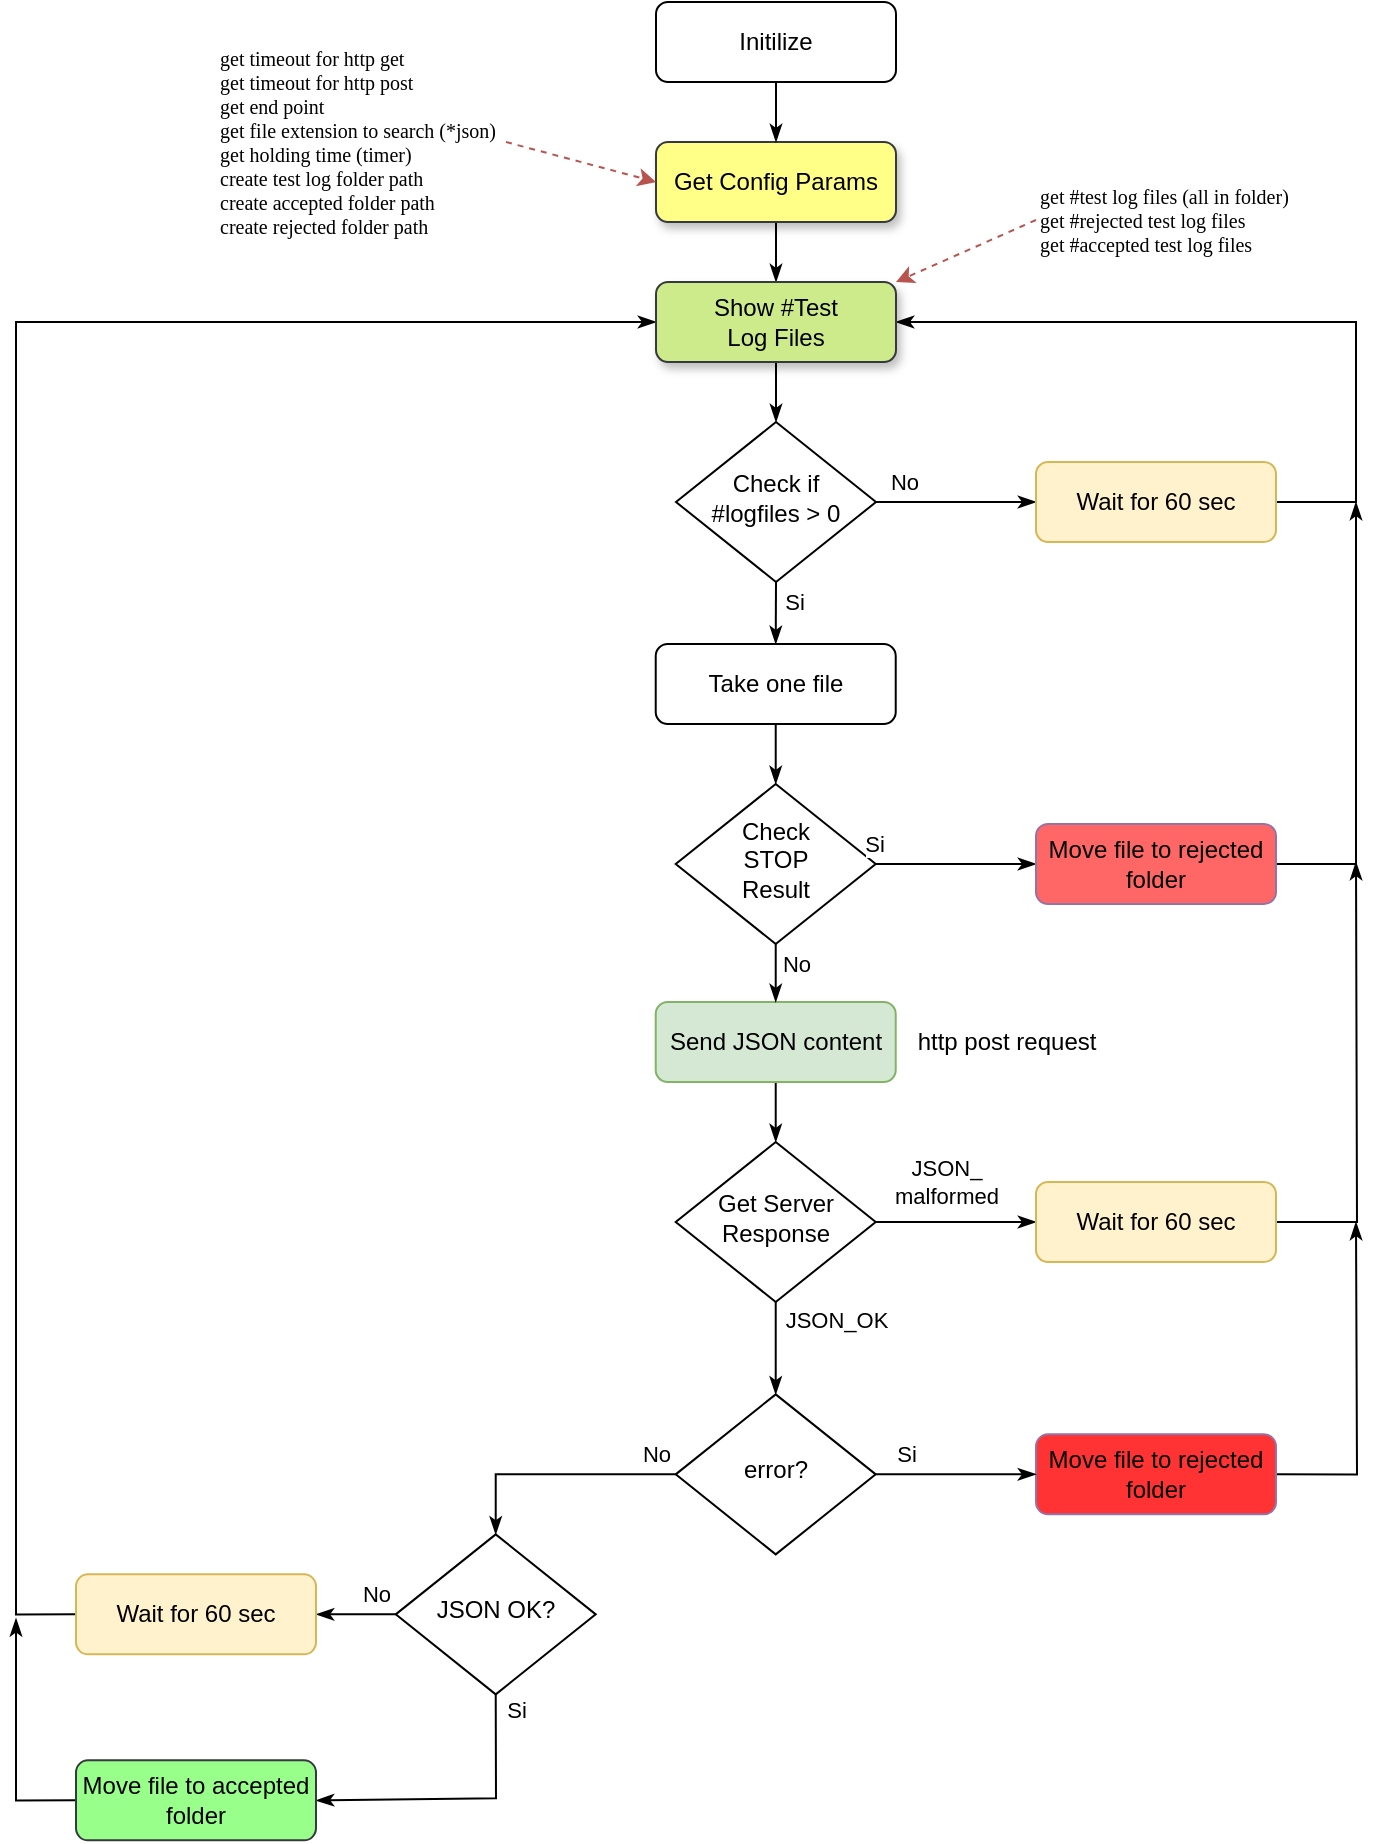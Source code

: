 <mxfile version="21.7.5" type="device">
  <diagram id="C5RBs43oDa-KdzZeNtuy" name="Page-1">
    <mxGraphModel dx="596" dy="356" grid="1" gridSize="10" guides="1" tooltips="1" connect="1" arrows="1" fold="1" page="1" pageScale="1" pageWidth="827" pageHeight="1169" math="0" shadow="0">
      <root>
        <mxCell id="WIyWlLk6GJQsqaUBKTNV-0" />
        <mxCell id="WIyWlLk6GJQsqaUBKTNV-1" parent="WIyWlLk6GJQsqaUBKTNV-0" />
        <mxCell id="ebw3Io6tW6_mU000Hd5M-12" style="edgeStyle=orthogonalEdgeStyle;rounded=0;orthogonalLoop=1;jettySize=auto;html=1;exitX=0.5;exitY=1;exitDx=0;exitDy=0;entryX=0.5;entryY=0;entryDx=0;entryDy=0;endArrow=classicThin;endFill=1;" parent="WIyWlLk6GJQsqaUBKTNV-1" source="WIyWlLk6GJQsqaUBKTNV-3" target="ebw3Io6tW6_mU000Hd5M-11" edge="1">
          <mxGeometry relative="1" as="geometry" />
        </mxCell>
        <mxCell id="WIyWlLk6GJQsqaUBKTNV-3" value="Get Config Params" style="rounded=1;whiteSpace=wrap;html=1;fontSize=12;glass=0;strokeWidth=1;shadow=1;strokeColor=#36393d;fillColor=#ffff88;" parent="WIyWlLk6GJQsqaUBKTNV-1" vertex="1">
          <mxGeometry x="420" y="120" width="120" height="40" as="geometry" />
        </mxCell>
        <mxCell id="WIyWlLk6GJQsqaUBKTNV-5" value="No" style="edgeStyle=orthogonalEdgeStyle;rounded=0;html=1;jettySize=auto;orthogonalLoop=1;fontSize=11;endArrow=classicThin;endFill=1;endSize=6;strokeWidth=1;shadow=0;labelBackgroundColor=none;entryX=0;entryY=0.5;entryDx=0;entryDy=0;" parent="WIyWlLk6GJQsqaUBKTNV-1" source="WIyWlLk6GJQsqaUBKTNV-6" target="-u-3ihkZp8rK3zhcPllg-5" edge="1">
          <mxGeometry x="-0.666" y="10" relative="1" as="geometry">
            <mxPoint as="offset" />
            <mxPoint x="549.86" y="317" as="targetPoint" />
          </mxGeometry>
        </mxCell>
        <mxCell id="WIyWlLk6GJQsqaUBKTNV-6" value="Check if &lt;br&gt;#logfiles &amp;gt; 0" style="rhombus;whiteSpace=wrap;html=1;shadow=0;fontFamily=Helvetica;fontSize=12;align=center;strokeWidth=1;spacing=6;spacingTop=-4;" parent="WIyWlLk6GJQsqaUBKTNV-1" vertex="1">
          <mxGeometry x="430" y="260" width="100" height="80" as="geometry" />
        </mxCell>
        <mxCell id="WIyWlLk6GJQsqaUBKTNV-10" value="Get Server&lt;br&gt;Response" style="rhombus;whiteSpace=wrap;html=1;shadow=0;fontFamily=Helvetica;fontSize=12;align=center;strokeWidth=1;spacing=6;spacingTop=-4;" parent="WIyWlLk6GJQsqaUBKTNV-1" vertex="1">
          <mxGeometry x="429.86" y="620" width="100" height="80" as="geometry" />
        </mxCell>
        <mxCell id="-u-3ihkZp8rK3zhcPllg-21" style="edgeStyle=orthogonalEdgeStyle;rounded=0;orthogonalLoop=1;jettySize=auto;html=1;exitX=0.5;exitY=1;exitDx=0;exitDy=0;entryX=0.5;entryY=0;entryDx=0;entryDy=0;endArrow=classicThin;endFill=1;" parent="WIyWlLk6GJQsqaUBKTNV-1" source="WIyWlLk6GJQsqaUBKTNV-12" target="WIyWlLk6GJQsqaUBKTNV-10" edge="1">
          <mxGeometry relative="1" as="geometry" />
        </mxCell>
        <mxCell id="WIyWlLk6GJQsqaUBKTNV-12" value="Send JSON content" style="rounded=1;whiteSpace=wrap;html=1;fontSize=12;glass=0;strokeWidth=1;shadow=0;fillColor=#d5e8d4;strokeColor=#82b366;" parent="WIyWlLk6GJQsqaUBKTNV-1" vertex="1">
          <mxGeometry x="419.86" y="550" width="120" height="40" as="geometry" />
        </mxCell>
        <mxCell id="ebw3Io6tW6_mU000Hd5M-30" style="edgeStyle=orthogonalEdgeStyle;rounded=0;orthogonalLoop=1;jettySize=auto;html=1;exitX=1;exitY=0.5;exitDx=0;exitDy=0;entryX=1;entryY=0.5;entryDx=0;entryDy=0;endArrow=classicThin;endFill=1;" parent="WIyWlLk6GJQsqaUBKTNV-1" source="-u-3ihkZp8rK3zhcPllg-5" target="ebw3Io6tW6_mU000Hd5M-11" edge="1">
          <mxGeometry relative="1" as="geometry">
            <Array as="points">
              <mxPoint x="770" y="300" />
              <mxPoint x="770" y="210" />
            </Array>
          </mxGeometry>
        </mxCell>
        <mxCell id="-u-3ihkZp8rK3zhcPllg-5" value="Wait for 60 sec" style="rounded=1;whiteSpace=wrap;html=1;fontSize=12;glass=0;strokeWidth=1;shadow=0;fillColor=#fff2cc;strokeColor=#d6b656;" parent="WIyWlLk6GJQsqaUBKTNV-1" vertex="1">
          <mxGeometry x="610" y="280" width="120" height="40" as="geometry" />
        </mxCell>
        <mxCell id="-u-3ihkZp8rK3zhcPllg-9" style="edgeStyle=orthogonalEdgeStyle;rounded=0;orthogonalLoop=1;jettySize=auto;html=1;exitX=0.5;exitY=1;exitDx=0;exitDy=0;entryX=0.5;entryY=0;entryDx=0;entryDy=0;endArrow=classicThin;endFill=1;" parent="WIyWlLk6GJQsqaUBKTNV-1" source="-u-3ihkZp8rK3zhcPllg-6" target="-u-3ihkZp8rK3zhcPllg-8" edge="1">
          <mxGeometry relative="1" as="geometry" />
        </mxCell>
        <mxCell id="-u-3ihkZp8rK3zhcPllg-6" value="Take one file" style="rounded=1;whiteSpace=wrap;html=1;fontSize=12;glass=0;strokeWidth=1;shadow=0;" parent="WIyWlLk6GJQsqaUBKTNV-1" vertex="1">
          <mxGeometry x="419.86" y="371" width="120" height="40" as="geometry" />
        </mxCell>
        <mxCell id="-u-3ihkZp8rK3zhcPllg-8" value="Check&lt;br&gt;STOP &lt;br&gt;Result" style="rhombus;whiteSpace=wrap;html=1;shadow=0;fontFamily=Helvetica;fontSize=12;align=center;strokeWidth=1;spacing=6;spacingTop=-4;" parent="WIyWlLk6GJQsqaUBKTNV-1" vertex="1">
          <mxGeometry x="429.86" y="441" width="100" height="80" as="geometry" />
        </mxCell>
        <mxCell id="-u-3ihkZp8rK3zhcPllg-10" value="" style="endArrow=classicThin;html=1;rounded=0;entryX=0.5;entryY=0;entryDx=0;entryDy=0;exitX=0.5;exitY=1;exitDx=0;exitDy=0;endFill=1;" parent="WIyWlLk6GJQsqaUBKTNV-1" source="WIyWlLk6GJQsqaUBKTNV-6" target="-u-3ihkZp8rK3zhcPllg-6" edge="1">
          <mxGeometry relative="1" as="geometry">
            <mxPoint x="289.86" y="371" as="sourcePoint" />
            <mxPoint x="389.86" y="371" as="targetPoint" />
          </mxGeometry>
        </mxCell>
        <mxCell id="-u-3ihkZp8rK3zhcPllg-11" value="Si" style="edgeLabel;resizable=0;html=1;align=center;verticalAlign=middle;" parent="-u-3ihkZp8rK3zhcPllg-10" connectable="0" vertex="1">
          <mxGeometry relative="1" as="geometry">
            <mxPoint x="9" y="-6" as="offset" />
          </mxGeometry>
        </mxCell>
        <mxCell id="-u-3ihkZp8rK3zhcPllg-12" value="" style="endArrow=classicThin;html=1;rounded=0;entryX=0;entryY=0.5;entryDx=0;entryDy=0;exitX=1;exitY=0.5;exitDx=0;exitDy=0;endFill=1;" parent="WIyWlLk6GJQsqaUBKTNV-1" source="-u-3ihkZp8rK3zhcPllg-8" target="-u-3ihkZp8rK3zhcPllg-15" edge="1">
          <mxGeometry relative="1" as="geometry">
            <mxPoint x="429.17" y="501" as="sourcePoint" />
            <mxPoint x="429.17" y="541" as="targetPoint" />
            <Array as="points" />
          </mxGeometry>
        </mxCell>
        <mxCell id="-u-3ihkZp8rK3zhcPllg-13" value="Si" style="edgeLabel;resizable=0;html=1;align=center;verticalAlign=middle;" parent="-u-3ihkZp8rK3zhcPllg-12" connectable="0" vertex="1">
          <mxGeometry relative="1" as="geometry">
            <mxPoint x="-41" y="-10" as="offset" />
          </mxGeometry>
        </mxCell>
        <mxCell id="-u-3ihkZp8rK3zhcPllg-14" value="No" style="edgeStyle=orthogonalEdgeStyle;rounded=0;html=1;jettySize=auto;orthogonalLoop=1;fontSize=11;endArrow=classicThin;endFill=1;endSize=6;strokeWidth=1;shadow=0;labelBackgroundColor=none;exitX=0.5;exitY=1;exitDx=0;exitDy=0;entryX=0.5;entryY=0;entryDx=0;entryDy=0;" parent="WIyWlLk6GJQsqaUBKTNV-1" source="-u-3ihkZp8rK3zhcPllg-8" target="WIyWlLk6GJQsqaUBKTNV-12" edge="1">
          <mxGeometry x="-0.333" y="10" relative="1" as="geometry">
            <mxPoint as="offset" />
            <mxPoint x="439.86" y="531" as="sourcePoint" />
            <mxPoint x="430" y="533" as="targetPoint" />
          </mxGeometry>
        </mxCell>
        <mxCell id="ebw3Io6tW6_mU000Hd5M-31" style="edgeStyle=orthogonalEdgeStyle;rounded=0;orthogonalLoop=1;jettySize=auto;html=1;exitX=1;exitY=0.5;exitDx=0;exitDy=0;endArrow=classicThin;endFill=1;" parent="WIyWlLk6GJQsqaUBKTNV-1" source="-u-3ihkZp8rK3zhcPllg-15" edge="1">
          <mxGeometry relative="1" as="geometry">
            <mxPoint x="770" y="300" as="targetPoint" />
            <Array as="points">
              <mxPoint x="770" y="481" />
              <mxPoint x="770" y="300" />
            </Array>
          </mxGeometry>
        </mxCell>
        <mxCell id="-u-3ihkZp8rK3zhcPllg-15" value="Move file to rejected&lt;br&gt;folder" style="rounded=1;whiteSpace=wrap;html=1;fontSize=12;glass=0;strokeWidth=1;shadow=0;fillColor=#FF6666;strokeColor=#9673a6;" parent="WIyWlLk6GJQsqaUBKTNV-1" vertex="1">
          <mxGeometry x="610" y="461" width="120" height="40" as="geometry" />
        </mxCell>
        <mxCell id="-u-3ihkZp8rK3zhcPllg-18" style="edgeStyle=orthogonalEdgeStyle;rounded=0;orthogonalLoop=1;jettySize=auto;html=1;exitX=0.5;exitY=1;exitDx=0;exitDy=0;entryX=0.5;entryY=0;entryDx=0;entryDy=0;endArrow=classicThin;endFill=1;" parent="WIyWlLk6GJQsqaUBKTNV-1" source="ebw3Io6tW6_mU000Hd5M-11" target="WIyWlLk6GJQsqaUBKTNV-6" edge="1">
          <mxGeometry relative="1" as="geometry">
            <mxPoint x="479.86" y="226" as="sourcePoint" />
          </mxGeometry>
        </mxCell>
        <mxCell id="-u-3ihkZp8rK3zhcPllg-24" value="" style="endArrow=classicThin;html=1;rounded=0;exitX=1;exitY=0.5;exitDx=0;exitDy=0;endFill=1;entryX=0;entryY=0.5;entryDx=0;entryDy=0;" parent="WIyWlLk6GJQsqaUBKTNV-1" source="WIyWlLk6GJQsqaUBKTNV-10" target="-u-3ihkZp8rK3zhcPllg-26" edge="1">
          <mxGeometry relative="1" as="geometry">
            <mxPoint x="529.86" y="669.76" as="sourcePoint" />
            <mxPoint x="610" y="690" as="targetPoint" />
            <Array as="points" />
          </mxGeometry>
        </mxCell>
        <mxCell id="-u-3ihkZp8rK3zhcPllg-25" value="JSON_&lt;br&gt;malformed" style="edgeLabel;resizable=0;html=1;align=center;verticalAlign=middle;" parent="-u-3ihkZp8rK3zhcPllg-24" connectable="0" vertex="1">
          <mxGeometry relative="1" as="geometry">
            <mxPoint x="-5" y="-20" as="offset" />
          </mxGeometry>
        </mxCell>
        <mxCell id="ebw3Io6tW6_mU000Hd5M-33" style="edgeStyle=orthogonalEdgeStyle;rounded=0;orthogonalLoop=1;jettySize=auto;html=1;exitX=1;exitY=0.5;exitDx=0;exitDy=0;endArrow=classicThin;endFill=1;" parent="WIyWlLk6GJQsqaUBKTNV-1" source="-u-3ihkZp8rK3zhcPllg-26" edge="1">
          <mxGeometry relative="1" as="geometry">
            <mxPoint x="770" y="480" as="targetPoint" />
            <mxPoint x="783.86" y="660" as="sourcePoint" />
          </mxGeometry>
        </mxCell>
        <mxCell id="-u-3ihkZp8rK3zhcPllg-26" value="Wait for 60 sec" style="rounded=1;whiteSpace=wrap;html=1;fontSize=12;glass=0;strokeWidth=1;shadow=0;fillColor=#fff2cc;strokeColor=#d6b656;" parent="WIyWlLk6GJQsqaUBKTNV-1" vertex="1">
          <mxGeometry x="610" y="640" width="120" height="40" as="geometry" />
        </mxCell>
        <mxCell id="-u-3ihkZp8rK3zhcPllg-29" value="" style="endArrow=classicThin;html=1;rounded=0;entryX=0.5;entryY=0;entryDx=0;entryDy=0;exitX=0.5;exitY=1;exitDx=0;exitDy=0;fontStyle=1;endFill=1;" parent="WIyWlLk6GJQsqaUBKTNV-1" source="WIyWlLk6GJQsqaUBKTNV-10" target="-u-3ihkZp8rK3zhcPllg-31" edge="1">
          <mxGeometry relative="1" as="geometry">
            <mxPoint x="509.86" y="720" as="sourcePoint" />
            <mxPoint x="479.86" y="744" as="targetPoint" />
            <Array as="points" />
          </mxGeometry>
        </mxCell>
        <mxCell id="-u-3ihkZp8rK3zhcPllg-30" value="JSON_OK" style="edgeLabel;resizable=0;html=1;align=center;verticalAlign=middle;" parent="-u-3ihkZp8rK3zhcPllg-29" connectable="0" vertex="1">
          <mxGeometry relative="1" as="geometry">
            <mxPoint x="30" y="-14" as="offset" />
          </mxGeometry>
        </mxCell>
        <mxCell id="-u-3ihkZp8rK3zhcPllg-31" value="error?" style="rhombus;whiteSpace=wrap;html=1;shadow=0;fontFamily=Helvetica;fontSize=12;align=center;strokeWidth=1;spacing=6;spacingTop=-4;" parent="WIyWlLk6GJQsqaUBKTNV-1" vertex="1">
          <mxGeometry x="429.86" y="746.18" width="100" height="80" as="geometry" />
        </mxCell>
        <mxCell id="-u-3ihkZp8rK3zhcPllg-33" value="" style="endArrow=classicThin;html=1;rounded=0;exitX=0;exitY=0.5;exitDx=0;exitDy=0;entryX=1;entryY=0.5;entryDx=0;entryDy=0;endFill=1;" parent="WIyWlLk6GJQsqaUBKTNV-1" source="-u-3ihkZp8rK3zhcPllg-37" edge="1" target="-u-3ihkZp8rK3zhcPllg-38">
          <mxGeometry relative="1" as="geometry">
            <mxPoint x="229.86" y="776.18" as="sourcePoint" />
            <mxPoint x="239.86" y="856.18" as="targetPoint" />
            <Array as="points" />
          </mxGeometry>
        </mxCell>
        <mxCell id="-u-3ihkZp8rK3zhcPllg-34" value="No" style="edgeLabel;resizable=0;html=1;align=center;verticalAlign=middle;" parent="-u-3ihkZp8rK3zhcPllg-33" connectable="0" vertex="1">
          <mxGeometry relative="1" as="geometry">
            <mxPoint x="10" y="-10" as="offset" />
          </mxGeometry>
        </mxCell>
        <mxCell id="-u-3ihkZp8rK3zhcPllg-35" value="" style="endArrow=classicThin;html=1;rounded=0;exitX=0;exitY=0.5;exitDx=0;exitDy=0;entryX=0.5;entryY=0;entryDx=0;entryDy=0;endFill=1;" parent="WIyWlLk6GJQsqaUBKTNV-1" source="-u-3ihkZp8rK3zhcPllg-31" target="-u-3ihkZp8rK3zhcPllg-37" edge="1">
          <mxGeometry relative="1" as="geometry">
            <mxPoint x="389.86" y="776.18" as="sourcePoint" />
            <mxPoint x="379.86" y="786.18" as="targetPoint" />
            <Array as="points">
              <mxPoint x="339.86" y="786.18" />
            </Array>
          </mxGeometry>
        </mxCell>
        <mxCell id="-u-3ihkZp8rK3zhcPllg-36" value="No" style="edgeLabel;resizable=0;html=1;align=center;verticalAlign=middle;" parent="-u-3ihkZp8rK3zhcPllg-35" connectable="0" vertex="1">
          <mxGeometry relative="1" as="geometry">
            <mxPoint x="50" y="-10" as="offset" />
          </mxGeometry>
        </mxCell>
        <mxCell id="-u-3ihkZp8rK3zhcPllg-37" value="JSON OK?" style="rhombus;whiteSpace=wrap;html=1;shadow=0;fontFamily=Helvetica;fontSize=12;align=center;strokeWidth=1;spacing=6;spacingTop=-4;" parent="WIyWlLk6GJQsqaUBKTNV-1" vertex="1">
          <mxGeometry x="289.86" y="816.18" width="100" height="80" as="geometry" />
        </mxCell>
        <mxCell id="_1ZZurHBhpTrLCnkmxJw-1" style="edgeStyle=orthogonalEdgeStyle;rounded=0;orthogonalLoop=1;jettySize=auto;html=1;exitX=0;exitY=0.5;exitDx=0;exitDy=0;entryX=0;entryY=0.5;entryDx=0;entryDy=0;endArrow=classicThin;endFill=1;" edge="1" parent="WIyWlLk6GJQsqaUBKTNV-1" source="-u-3ihkZp8rK3zhcPllg-38" target="ebw3Io6tW6_mU000Hd5M-11">
          <mxGeometry relative="1" as="geometry">
            <Array as="points">
              <mxPoint x="100" y="856" />
              <mxPoint x="100" y="210" />
            </Array>
          </mxGeometry>
        </mxCell>
        <mxCell id="-u-3ihkZp8rK3zhcPllg-38" value="Wait for 60 sec" style="rounded=1;whiteSpace=wrap;html=1;fontSize=12;glass=0;strokeWidth=1;shadow=0;fillColor=#fff2cc;strokeColor=#d6b656;" parent="WIyWlLk6GJQsqaUBKTNV-1" vertex="1">
          <mxGeometry x="130" y="836.18" width="120" height="40" as="geometry" />
        </mxCell>
        <mxCell id="-u-3ihkZp8rK3zhcPllg-40" value="" style="endArrow=classicThin;html=1;rounded=0;exitX=0.5;exitY=1;exitDx=0;exitDy=0;entryX=1;entryY=0.5;entryDx=0;entryDy=0;endFill=1;" parent="WIyWlLk6GJQsqaUBKTNV-1" source="-u-3ihkZp8rK3zhcPllg-37" target="-u-3ihkZp8rK3zhcPllg-42" edge="1">
          <mxGeometry relative="1" as="geometry">
            <mxPoint x="338.86" y="896.18" as="sourcePoint" />
            <mxPoint x="341.405" y="931.18" as="targetPoint" />
            <Array as="points">
              <mxPoint x="340" y="948.18" />
            </Array>
          </mxGeometry>
        </mxCell>
        <mxCell id="-u-3ihkZp8rK3zhcPllg-41" value="Si" style="edgeLabel;resizable=0;html=1;align=center;verticalAlign=middle;" parent="-u-3ihkZp8rK3zhcPllg-40" connectable="0" vertex="1">
          <mxGeometry relative="1" as="geometry">
            <mxPoint x="29" y="-45" as="offset" />
          </mxGeometry>
        </mxCell>
        <mxCell id="-u-3ihkZp8rK3zhcPllg-44" style="edgeStyle=orthogonalEdgeStyle;rounded=0;orthogonalLoop=1;jettySize=auto;html=1;exitX=0;exitY=0.5;exitDx=0;exitDy=0;endArrow=classicThin;endFill=1;" parent="WIyWlLk6GJQsqaUBKTNV-1" source="-u-3ihkZp8rK3zhcPllg-42" edge="1">
          <mxGeometry relative="1" as="geometry">
            <mxPoint x="100" y="858.18" as="targetPoint" />
            <Array as="points">
              <mxPoint x="100" y="949.18" />
              <mxPoint x="100" y="858.18" />
            </Array>
          </mxGeometry>
        </mxCell>
        <mxCell id="-u-3ihkZp8rK3zhcPllg-42" value="Move file to accepted folder" style="rounded=1;whiteSpace=wrap;html=1;fontSize=12;glass=0;strokeWidth=1;shadow=0;fillColor=#97ff8a;strokeColor=#36393d;" parent="WIyWlLk6GJQsqaUBKTNV-1" vertex="1">
          <mxGeometry x="130" y="929.18" width="120" height="40" as="geometry" />
        </mxCell>
        <mxCell id="-u-3ihkZp8rK3zhcPllg-49" style="edgeStyle=orthogonalEdgeStyle;rounded=0;orthogonalLoop=1;jettySize=auto;html=1;exitX=1;exitY=0.5;exitDx=0;exitDy=0;endArrow=classicThin;endFill=1;" parent="WIyWlLk6GJQsqaUBKTNV-1" source="-u-3ihkZp8rK3zhcPllg-45" edge="1">
          <mxGeometry relative="1" as="geometry">
            <mxPoint x="770" y="660" as="targetPoint" />
          </mxGeometry>
        </mxCell>
        <mxCell id="-u-3ihkZp8rK3zhcPllg-45" value="Move file to rejected folder" style="rounded=1;whiteSpace=wrap;html=1;fontSize=12;glass=0;strokeWidth=1;shadow=0;fillColor=#FF3333;strokeColor=#9673a6;gradientColor=none;" parent="WIyWlLk6GJQsqaUBKTNV-1" vertex="1">
          <mxGeometry x="610" y="766.18" width="120" height="40" as="geometry" />
        </mxCell>
        <mxCell id="-u-3ihkZp8rK3zhcPllg-46" value="" style="endArrow=classicThin;html=1;rounded=0;exitX=1;exitY=0.5;exitDx=0;exitDy=0;entryX=0;entryY=0.5;entryDx=0;entryDy=0;endFill=1;" parent="WIyWlLk6GJQsqaUBKTNV-1" source="-u-3ihkZp8rK3zhcPllg-31" target="-u-3ihkZp8rK3zhcPllg-45" edge="1">
          <mxGeometry relative="1" as="geometry">
            <mxPoint x="719.86" y="746.18" as="sourcePoint" />
            <mxPoint x="629.86" y="776.18" as="targetPoint" />
            <Array as="points">
              <mxPoint x="599.86" y="786.18" />
            </Array>
          </mxGeometry>
        </mxCell>
        <mxCell id="-u-3ihkZp8rK3zhcPllg-47" value="Si" style="edgeLabel;resizable=0;html=1;align=center;verticalAlign=middle;" parent="-u-3ihkZp8rK3zhcPllg-46" connectable="0" vertex="1">
          <mxGeometry relative="1" as="geometry">
            <mxPoint x="-25" y="-10" as="offset" />
          </mxGeometry>
        </mxCell>
        <mxCell id="ebw3Io6tW6_mU000Hd5M-1" style="edgeStyle=orthogonalEdgeStyle;rounded=0;orthogonalLoop=1;jettySize=auto;html=1;entryX=0.5;entryY=0;entryDx=0;entryDy=0;endArrow=classicThin;endFill=1;" parent="WIyWlLk6GJQsqaUBKTNV-1" source="ebw3Io6tW6_mU000Hd5M-0" target="WIyWlLk6GJQsqaUBKTNV-3" edge="1">
          <mxGeometry relative="1" as="geometry" />
        </mxCell>
        <mxCell id="ebw3Io6tW6_mU000Hd5M-0" value="Initilize" style="rounded=1;whiteSpace=wrap;html=1;fontSize=12;glass=0;strokeWidth=1;shadow=0;" parent="WIyWlLk6GJQsqaUBKTNV-1" vertex="1">
          <mxGeometry x="420" y="50" width="120" height="40" as="geometry" />
        </mxCell>
        <mxCell id="_1ZZurHBhpTrLCnkmxJw-2" style="rounded=0;orthogonalLoop=1;jettySize=auto;html=1;exitX=1;exitY=0.5;exitDx=0;exitDy=0;entryX=0;entryY=0.5;entryDx=0;entryDy=0;dashed=1;fillColor=#f8cecc;strokeColor=#b85450;" edge="1" parent="WIyWlLk6GJQsqaUBKTNV-1" source="ebw3Io6tW6_mU000Hd5M-4" target="WIyWlLk6GJQsqaUBKTNV-3">
          <mxGeometry relative="1" as="geometry" />
        </mxCell>
        <mxCell id="ebw3Io6tW6_mU000Hd5M-4" value="get timeout for http get&lt;br style=&quot;font-size: 10px;&quot;&gt;get timeout for http post&lt;br style=&quot;font-size: 10px;&quot;&gt;get end point&lt;br style=&quot;font-size: 10px;&quot;&gt;get file extension to search (*json)&lt;br style=&quot;font-size: 10px;&quot;&gt;get holding time (timer)&lt;br style=&quot;font-size: 10px;&quot;&gt;create test log folder path&lt;br style=&quot;font-size: 10px;&quot;&gt;create accepted folder path&lt;br style=&quot;font-size: 10px;&quot;&gt;create rejected folder path" style="text;html=1;strokeColor=none;fillColor=none;align=left;verticalAlign=middle;whiteSpace=wrap;rounded=0;fontFamily=Times New Roman;fontSize=10;" parent="WIyWlLk6GJQsqaUBKTNV-1" vertex="1">
          <mxGeometry x="200" y="70" width="145" height="100" as="geometry" />
        </mxCell>
        <mxCell id="ebw3Io6tW6_mU000Hd5M-11" value="Show #Test &lt;br&gt;Log Files" style="rounded=1;whiteSpace=wrap;html=1;fontSize=12;glass=0;strokeWidth=1;shadow=1;fillColor=#cdeb8b;strokeColor=#36393d;" parent="WIyWlLk6GJQsqaUBKTNV-1" vertex="1">
          <mxGeometry x="420" y="190" width="120" height="40" as="geometry" />
        </mxCell>
        <mxCell id="_1ZZurHBhpTrLCnkmxJw-3" style="rounded=0;orthogonalLoop=1;jettySize=auto;html=1;exitX=0;exitY=0.5;exitDx=0;exitDy=0;entryX=1;entryY=0;entryDx=0;entryDy=0;dashed=1;fillColor=#f8cecc;strokeColor=#b85450;" edge="1" parent="WIyWlLk6GJQsqaUBKTNV-1" source="ebw3Io6tW6_mU000Hd5M-20" target="ebw3Io6tW6_mU000Hd5M-11">
          <mxGeometry relative="1" as="geometry">
            <mxPoint x="550" y="190" as="targetPoint" />
          </mxGeometry>
        </mxCell>
        <mxCell id="ebw3Io6tW6_mU000Hd5M-20" value="get #test log files (all in folder)&lt;br&gt;get #rejected test log files&lt;br&gt;get #accepted test log files" style="text;html=1;strokeColor=none;fillColor=none;align=left;verticalAlign=middle;whiteSpace=wrap;rounded=0;fontFamily=Times New Roman;fontSize=10;" parent="WIyWlLk6GJQsqaUBKTNV-1" vertex="1">
          <mxGeometry x="610" y="140" width="165" height="38" as="geometry" />
        </mxCell>
        <mxCell id="ebw3Io6tW6_mU000Hd5M-32" value="http post request" style="text;html=1;align=center;verticalAlign=middle;resizable=0;points=[];autosize=1;strokeColor=none;fillColor=none;" parent="WIyWlLk6GJQsqaUBKTNV-1" vertex="1">
          <mxGeometry x="539.86" y="555" width="110" height="30" as="geometry" />
        </mxCell>
      </root>
    </mxGraphModel>
  </diagram>
</mxfile>
